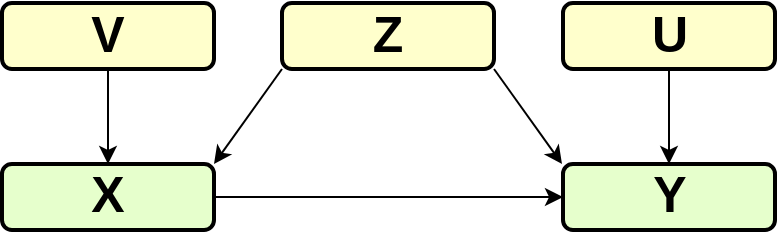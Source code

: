 <mxfile version="12.9.13" type="device" pages="2"><diagram name="dag_confounder" id="c7558073-3199-34d8-9f00-42111426c3f3"><mxGraphModel dx="992" dy="740" grid="1" gridSize="10" guides="1" tooltips="1" connect="1" arrows="1" fold="1" page="1" pageScale="1" pageWidth="826" pageHeight="1169" background="#ffffff" math="0" shadow="0"><root><mxCell id="0"/><mxCell id="1" parent="0"/><mxCell id="2" value="&lt;div style=&quot;font-size: 25px;&quot;&gt;X&lt;/div&gt;" style="verticalAlign=middle;align=center;overflow=fill;fontSize=25;fontFamily=Helvetica;html=1;rounded=1;fontStyle=1;strokeWidth=2;fillColor=#E6FFCC;gradientColor=none;" parent="1" vertex="1"><mxGeometry x="220" y="360" width="106" height="33" as="geometry"/></mxCell><mxCell id="qkZqZrROlDGyO82E6Gys-96" value="Z" style="verticalAlign=middle;align=center;overflow=fill;fontSize=25;fontFamily=Helvetica;html=1;rounded=1;fontStyle=1;strokeWidth=2;fillColor=#FFFFCC;gradientColor=none;" parent="1" vertex="1"><mxGeometry x="360" y="279.5" width="106" height="33" as="geometry"/></mxCell><mxCell id="qkZqZrROlDGyO82E6Gys-99" value="&lt;div style=&quot;font-size: 25px;&quot;&gt;Y&lt;/div&gt;" style="verticalAlign=middle;align=center;overflow=fill;fontSize=25;fontFamily=Helvetica;html=1;rounded=1;fontStyle=1;strokeWidth=2;fillColor=#E6FFCC;gradientColor=none;" parent="1" vertex="1"><mxGeometry x="500.5" y="360" width="106" height="33" as="geometry"/></mxCell><mxCell id="qkZqZrROlDGyO82E6Gys-106" value="" style="endArrow=classic;html=1;exitX=1;exitY=0.5;exitDx=0;exitDy=0;entryX=0;entryY=0.5;entryDx=0;entryDy=0;fontSize=25;" parent="1" source="2" target="qkZqZrROlDGyO82E6Gys-99" edge="1"><mxGeometry width="50" height="50" relative="1" as="geometry"><mxPoint x="262.5" y="470" as="sourcePoint"/><mxPoint x="432.5" y="400" as="targetPoint"/></mxGeometry></mxCell><mxCell id="qkZqZrROlDGyO82E6Gys-110" value="" style="endArrow=classic;html=1;exitX=1;exitY=1;exitDx=0;exitDy=0;fontSize=25;" parent="1" source="qkZqZrROlDGyO82E6Gys-96" edge="1"><mxGeometry width="50" height="50" relative="1" as="geometry"><mxPoint x="120" y="530" as="sourcePoint"/><mxPoint x="500" y="360" as="targetPoint"/></mxGeometry></mxCell><mxCell id="qkZqZrROlDGyO82E6Gys-116" value="&lt;div style=&quot;font-size: 25px;&quot;&gt;V&lt;/div&gt;" style="verticalAlign=middle;align=center;overflow=fill;fontSize=25;fontFamily=Helvetica;html=1;rounded=1;fontStyle=1;strokeWidth=2;fillColor=#FFFFCC;gradientColor=none;" parent="1" vertex="1"><mxGeometry x="220" y="279.5" width="106" height="33" as="geometry"/></mxCell><mxCell id="qkZqZrROlDGyO82E6Gys-117" value="" style="endArrow=classic;html=1;exitX=0.5;exitY=1;exitDx=0;exitDy=0;entryX=0.5;entryY=0;entryDx=0;entryDy=0;fontSize=25;" parent="1" source="qkZqZrROlDGyO82E6Gys-116" target="2" edge="1"><mxGeometry width="50" height="50" relative="1" as="geometry"><mxPoint x="160" y="430" as="sourcePoint"/><mxPoint x="210" y="380" as="targetPoint"/></mxGeometry></mxCell><mxCell id="qkZqZrROlDGyO82E6Gys-119" value="" style="endArrow=classic;html=1;entryX=1;entryY=0;entryDx=0;entryDy=0;exitX=0;exitY=1;exitDx=0;exitDy=0;fontSize=25;" parent="1" source="qkZqZrROlDGyO82E6Gys-96" target="2" edge="1"><mxGeometry width="50" height="50" relative="1" as="geometry"><mxPoint x="273" y="210" as="sourcePoint"/><mxPoint x="320" y="270" as="targetPoint"/></mxGeometry></mxCell><mxCell id="5OQhDIgfyccIAUW92n7E-2" value="U" style="verticalAlign=middle;align=center;overflow=fill;fontSize=25;fontFamily=Helvetica;html=1;rounded=1;fontStyle=1;strokeWidth=2;fillColor=#FFFFCC;gradientColor=none;" parent="1" vertex="1"><mxGeometry x="500.5" y="279.5" width="106" height="33" as="geometry"/></mxCell><mxCell id="5OQhDIgfyccIAUW92n7E-3" value="" style="endArrow=classic;html=1;entryX=0.5;entryY=0;entryDx=0;entryDy=0;fontSize=25;exitX=0.5;exitY=1;exitDx=0;exitDy=0;" parent="1" target="qkZqZrROlDGyO82E6Gys-99" edge="1" source="5OQhDIgfyccIAUW92n7E-2"><mxGeometry width="50" height="50" relative="1" as="geometry"><mxPoint x="680" y="377" as="sourcePoint"/><mxPoint x="440" y="350" as="targetPoint"/></mxGeometry></mxCell></root></mxGraphModel></diagram><diagram id="wwh9zGlEssXJPLTS7hWJ" name="dag_confounder_intervention"><mxGraphModel dx="992" dy="740" grid="1" gridSize="10" guides="1" tooltips="1" connect="1" arrows="1" fold="1" page="1" pageScale="1" pageWidth="827" pageHeight="1169" math="0" shadow="0"><root><mxCell id="LoVlemA0lB4xrjzxRjXt-0"/><mxCell id="LoVlemA0lB4xrjzxRjXt-1" parent="LoVlemA0lB4xrjzxRjXt-0"/><mxCell id="MwrjNJ5oXYO3t-wG_Yua-0" value="&lt;div style=&quot;font-size: 25px&quot;&gt;X = x&lt;/div&gt;" style="verticalAlign=middle;align=center;overflow=fill;fontSize=25;fontFamily=Helvetica;html=1;rounded=1;fontStyle=1;strokeWidth=2;fillColor=#FFFFCC;gradientColor=none;" vertex="1" parent="LoVlemA0lB4xrjzxRjXt-1"><mxGeometry x="220" y="360" width="106" height="33" as="geometry"/></mxCell><mxCell id="MwrjNJ5oXYO3t-wG_Yua-1" value="Z" style="verticalAlign=middle;align=center;overflow=fill;fontSize=25;fontFamily=Helvetica;html=1;rounded=1;fontStyle=1;strokeWidth=2;fillColor=#FFFFCC;gradientColor=none;" vertex="1" parent="LoVlemA0lB4xrjzxRjXt-1"><mxGeometry x="360" y="279.5" width="106" height="33" as="geometry"/></mxCell><mxCell id="MwrjNJ5oXYO3t-wG_Yua-2" value="&lt;div style=&quot;font-size: 25px;&quot;&gt;Y&lt;/div&gt;" style="verticalAlign=middle;align=center;overflow=fill;fontSize=25;fontFamily=Helvetica;html=1;rounded=1;fontStyle=1;strokeWidth=2;fillColor=#E6FFCC;gradientColor=none;" vertex="1" parent="LoVlemA0lB4xrjzxRjXt-1"><mxGeometry x="500.5" y="360" width="106" height="33" as="geometry"/></mxCell><mxCell id="MwrjNJ5oXYO3t-wG_Yua-3" value="" style="endArrow=classic;html=1;exitX=1;exitY=0.5;exitDx=0;exitDy=0;entryX=0;entryY=0.5;entryDx=0;entryDy=0;fontSize=25;" edge="1" parent="LoVlemA0lB4xrjzxRjXt-1" source="MwrjNJ5oXYO3t-wG_Yua-0" target="MwrjNJ5oXYO3t-wG_Yua-2"><mxGeometry width="50" height="50" relative="1" as="geometry"><mxPoint x="262.5" y="470" as="sourcePoint"/><mxPoint x="432.5" y="400" as="targetPoint"/></mxGeometry></mxCell><mxCell id="MwrjNJ5oXYO3t-wG_Yua-4" value="" style="endArrow=classic;html=1;exitX=1;exitY=1;exitDx=0;exitDy=0;fontSize=25;" edge="1" parent="LoVlemA0lB4xrjzxRjXt-1" source="MwrjNJ5oXYO3t-wG_Yua-1"><mxGeometry width="50" height="50" relative="1" as="geometry"><mxPoint x="120" y="530" as="sourcePoint"/><mxPoint x="500" y="360" as="targetPoint"/></mxGeometry></mxCell><mxCell id="MwrjNJ5oXYO3t-wG_Yua-8" value="U" style="verticalAlign=middle;align=center;overflow=fill;fontSize=25;fontFamily=Helvetica;html=1;rounded=1;fontStyle=1;strokeWidth=2;fillColor=#FFFFCC;gradientColor=none;" vertex="1" parent="LoVlemA0lB4xrjzxRjXt-1"><mxGeometry x="500.5" y="279.5" width="106" height="33" as="geometry"/></mxCell><mxCell id="MwrjNJ5oXYO3t-wG_Yua-9" value="" style="endArrow=classic;html=1;entryX=0.5;entryY=0;entryDx=0;entryDy=0;fontSize=25;exitX=0.5;exitY=1;exitDx=0;exitDy=0;" edge="1" parent="LoVlemA0lB4xrjzxRjXt-1" source="MwrjNJ5oXYO3t-wG_Yua-8" target="MwrjNJ5oXYO3t-wG_Yua-2"><mxGeometry width="50" height="50" relative="1" as="geometry"><mxPoint x="680" y="377" as="sourcePoint"/><mxPoint x="440" y="350" as="targetPoint"/></mxGeometry></mxCell></root></mxGraphModel></diagram></mxfile>